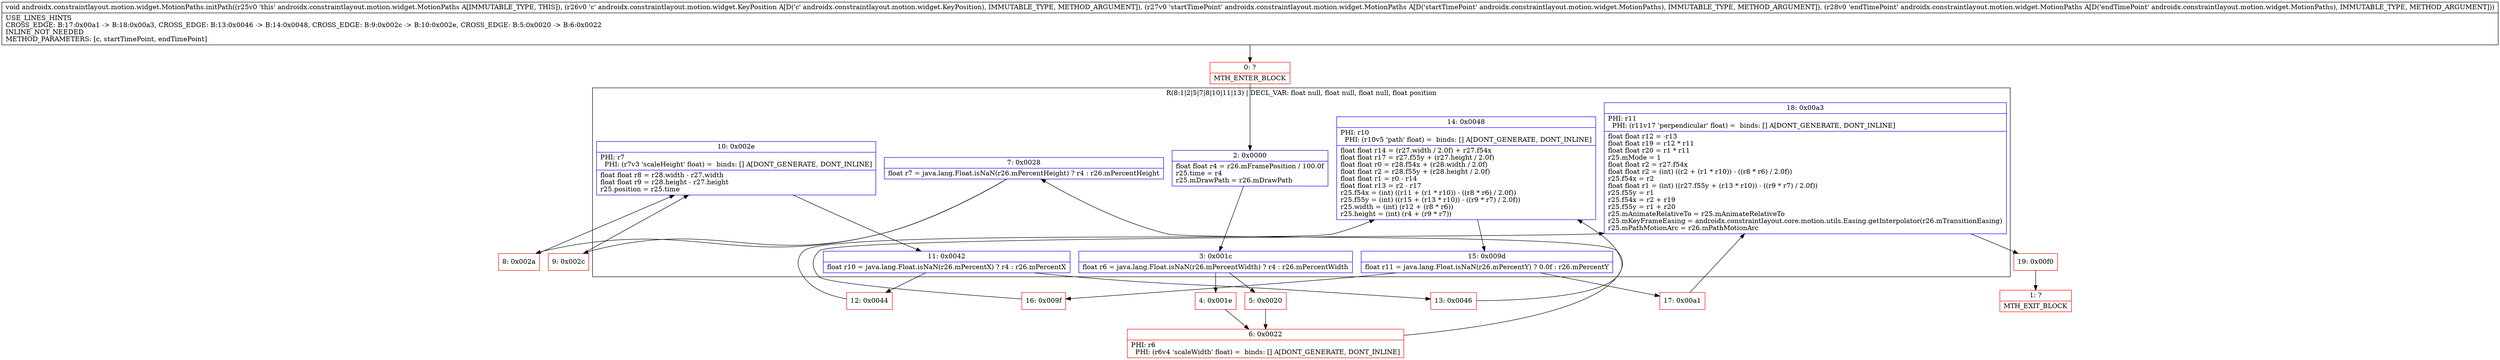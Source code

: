 digraph "CFG forandroidx.constraintlayout.motion.widget.MotionPaths.initPath(Landroidx\/constraintlayout\/motion\/widget\/KeyPosition;Landroidx\/constraintlayout\/motion\/widget\/MotionPaths;Landroidx\/constraintlayout\/motion\/widget\/MotionPaths;)V" {
subgraph cluster_Region_493892223 {
label = "R(8:1|2|5|7|8|10|11|13) | DECL_VAR: float null, float null, float null, float position\l";
node [shape=record,color=blue];
Node_2 [shape=record,label="{2\:\ 0x0000|float float r4 = r26.mFramePosition \/ 100.0f\lr25.time = r4\lr25.mDrawPath = r26.mDrawPath\l}"];
Node_3 [shape=record,label="{3\:\ 0x001c|float r6 = java.lang.Float.isNaN(r26.mPercentWidth) ? r4 : r26.mPercentWidth\l}"];
Node_7 [shape=record,label="{7\:\ 0x0028|float r7 = java.lang.Float.isNaN(r26.mPercentHeight) ? r4 : r26.mPercentHeight\l}"];
Node_10 [shape=record,label="{10\:\ 0x002e|PHI: r7 \l  PHI: (r7v3 'scaleHeight' float) =  binds: [] A[DONT_GENERATE, DONT_INLINE]\l|float float r8 = r28.width \- r27.width\lfloat float r9 = r28.height \- r27.height\lr25.position = r25.time\l}"];
Node_11 [shape=record,label="{11\:\ 0x0042|float r10 = java.lang.Float.isNaN(r26.mPercentX) ? r4 : r26.mPercentX\l}"];
Node_14 [shape=record,label="{14\:\ 0x0048|PHI: r10 \l  PHI: (r10v5 'path' float) =  binds: [] A[DONT_GENERATE, DONT_INLINE]\l|float float r14 = (r27.width \/ 2.0f) + r27.f54x\lfloat float r17 = r27.f55y + (r27.height \/ 2.0f)\lfloat float r0 = r28.f54x + (r28.width \/ 2.0f)\lfloat float r2 = r28.f55y + (r28.height \/ 2.0f)\lfloat float r1 = r0 \- r14\lfloat float r13 = r2 \- r17\lr25.f54x = (int) ((r11 + (r1 * r10)) \- ((r8 * r6) \/ 2.0f))\lr25.f55y = (int) ((r15 + (r13 * r10)) \- ((r9 * r7) \/ 2.0f))\lr25.width = (int) (r12 + (r8 * r6))\lr25.height = (int) (r4 + (r9 * r7))\l}"];
Node_15 [shape=record,label="{15\:\ 0x009d|float r11 = java.lang.Float.isNaN(r26.mPercentY) ? 0.0f : r26.mPercentY\l}"];
Node_18 [shape=record,label="{18\:\ 0x00a3|PHI: r11 \l  PHI: (r11v17 'perpendicular' float) =  binds: [] A[DONT_GENERATE, DONT_INLINE]\l|float float r12 = \-r13\lfloat float r19 = r12 * r11\lfloat float r20 = r1 * r11\lr25.mMode = 1\lfloat float r2 = r27.f54x\lfloat float r2 = (int) ((r2 + (r1 * r10)) \- ((r8 * r6) \/ 2.0f))\lr25.f54x = r2\lfloat float r1 = (int) ((r27.f55y + (r13 * r10)) \- ((r9 * r7) \/ 2.0f))\lr25.f55y = r1\lr25.f54x = r2 + r19\lr25.f55y = r1 + r20\lr25.mAnimateRelativeTo = r25.mAnimateRelativeTo\lr25.mKeyFrameEasing = androidx.constraintlayout.core.motion.utils.Easing.getInterpolator(r26.mTransitionEasing)\lr25.mPathMotionArc = r26.mPathMotionArc\l}"];
}
Node_0 [shape=record,color=red,label="{0\:\ ?|MTH_ENTER_BLOCK\l}"];
Node_4 [shape=record,color=red,label="{4\:\ 0x001e}"];
Node_6 [shape=record,color=red,label="{6\:\ 0x0022|PHI: r6 \l  PHI: (r6v4 'scaleWidth' float) =  binds: [] A[DONT_GENERATE, DONT_INLINE]\l}"];
Node_8 [shape=record,color=red,label="{8\:\ 0x002a}"];
Node_12 [shape=record,color=red,label="{12\:\ 0x0044}"];
Node_16 [shape=record,color=red,label="{16\:\ 0x009f}"];
Node_19 [shape=record,color=red,label="{19\:\ 0x00f0}"];
Node_1 [shape=record,color=red,label="{1\:\ ?|MTH_EXIT_BLOCK\l}"];
Node_17 [shape=record,color=red,label="{17\:\ 0x00a1}"];
Node_13 [shape=record,color=red,label="{13\:\ 0x0046}"];
Node_9 [shape=record,color=red,label="{9\:\ 0x002c}"];
Node_5 [shape=record,color=red,label="{5\:\ 0x0020}"];
MethodNode[shape=record,label="{void androidx.constraintlayout.motion.widget.MotionPaths.initPath((r25v0 'this' androidx.constraintlayout.motion.widget.MotionPaths A[IMMUTABLE_TYPE, THIS]), (r26v0 'c' androidx.constraintlayout.motion.widget.KeyPosition A[D('c' androidx.constraintlayout.motion.widget.KeyPosition), IMMUTABLE_TYPE, METHOD_ARGUMENT]), (r27v0 'startTimePoint' androidx.constraintlayout.motion.widget.MotionPaths A[D('startTimePoint' androidx.constraintlayout.motion.widget.MotionPaths), IMMUTABLE_TYPE, METHOD_ARGUMENT]), (r28v0 'endTimePoint' androidx.constraintlayout.motion.widget.MotionPaths A[D('endTimePoint' androidx.constraintlayout.motion.widget.MotionPaths), IMMUTABLE_TYPE, METHOD_ARGUMENT]))  | USE_LINES_HINTS\lCROSS_EDGE: B:17:0x00a1 \-\> B:18:0x00a3, CROSS_EDGE: B:13:0x0046 \-\> B:14:0x0048, CROSS_EDGE: B:9:0x002c \-\> B:10:0x002e, CROSS_EDGE: B:5:0x0020 \-\> B:6:0x0022\lINLINE_NOT_NEEDED\lMETHOD_PARAMETERS: [c, startTimePoint, endTimePoint]\l}"];
MethodNode -> Node_0;Node_2 -> Node_3;
Node_3 -> Node_4;
Node_3 -> Node_5;
Node_7 -> Node_8;
Node_7 -> Node_9;
Node_10 -> Node_11;
Node_11 -> Node_12;
Node_11 -> Node_13;
Node_14 -> Node_15;
Node_15 -> Node_16;
Node_15 -> Node_17;
Node_18 -> Node_19;
Node_0 -> Node_2;
Node_4 -> Node_6;
Node_6 -> Node_7;
Node_8 -> Node_10;
Node_12 -> Node_14;
Node_16 -> Node_18;
Node_19 -> Node_1;
Node_17 -> Node_18;
Node_13 -> Node_14;
Node_9 -> Node_10;
Node_5 -> Node_6;
}

